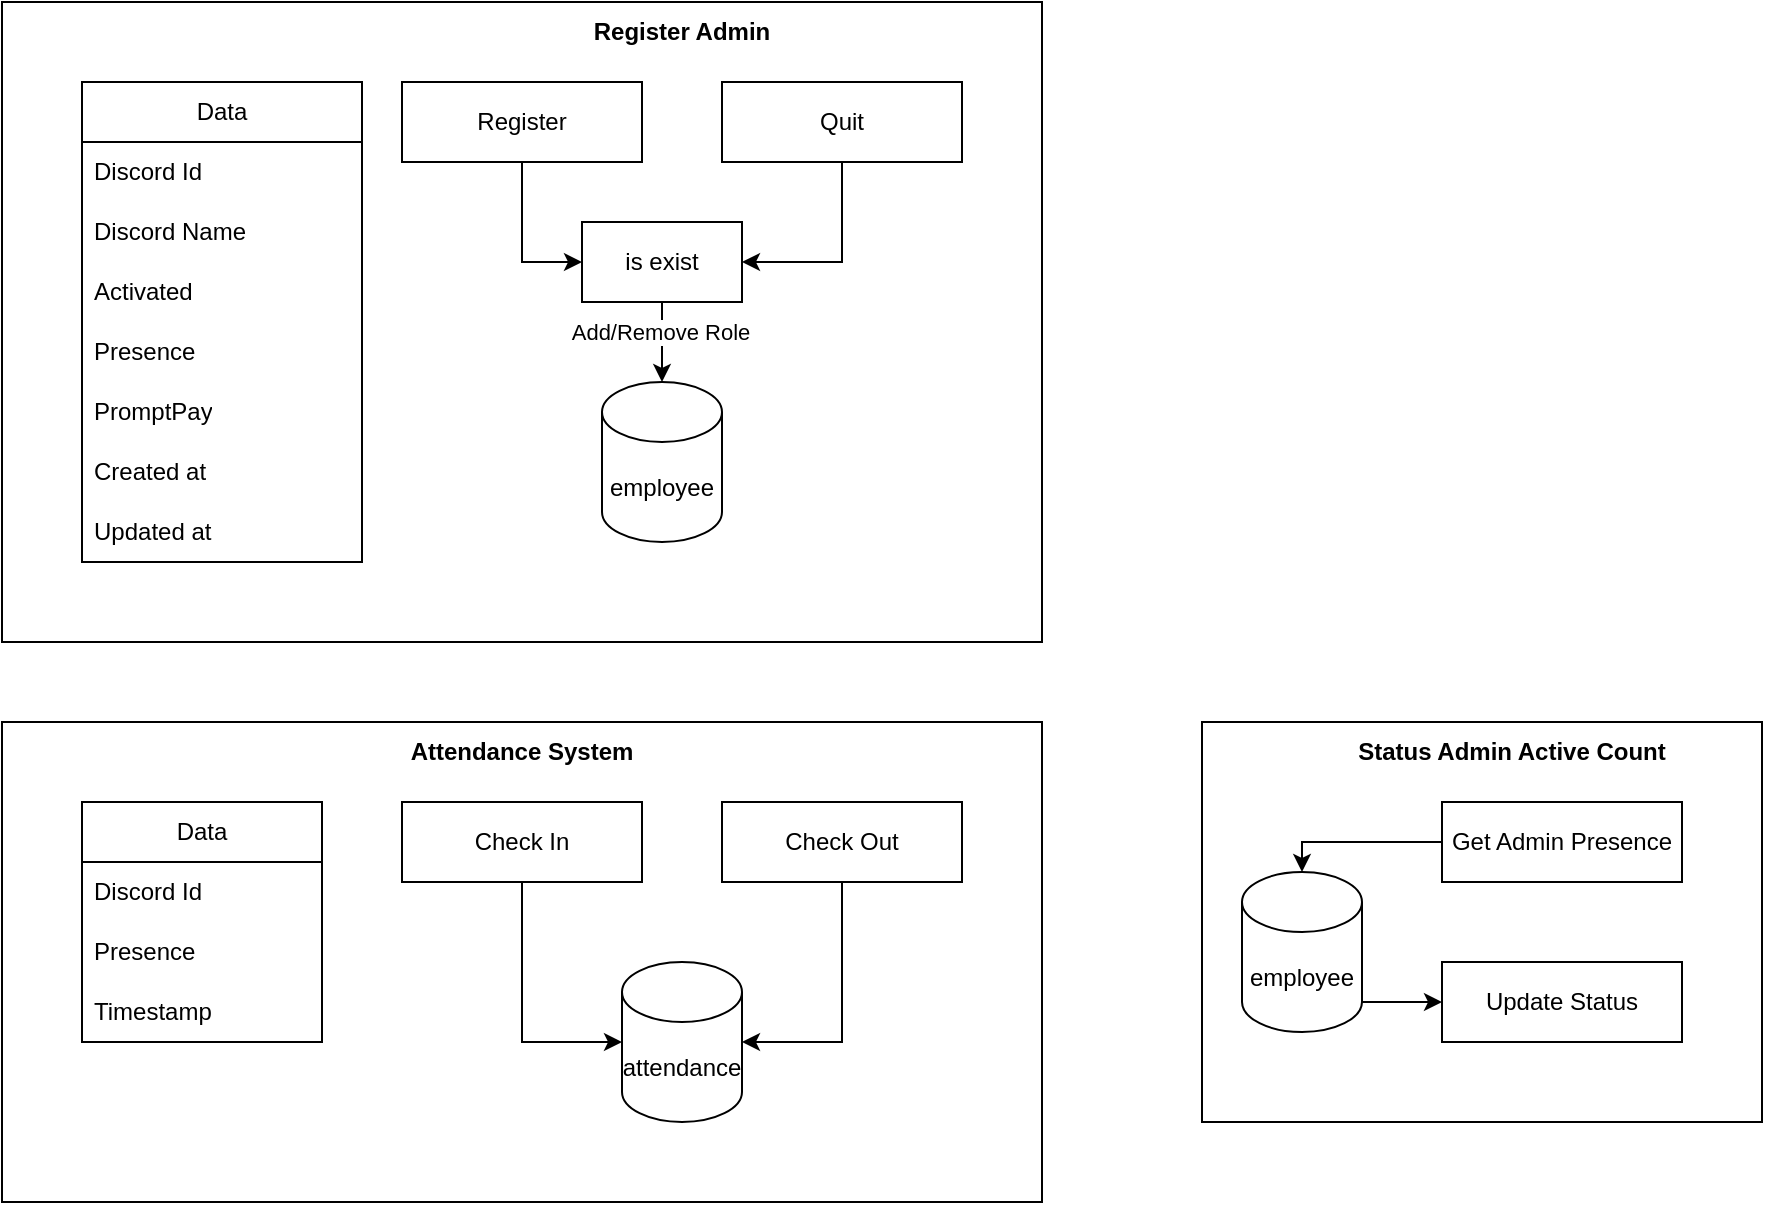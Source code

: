 <mxfile version="21.6.1" type="github">
  <diagram name="Page-1" id="9KkLvjiodTEFNLk0Eatf">
    <mxGraphModel dx="989" dy="546" grid="1" gridSize="10" guides="1" tooltips="1" connect="1" arrows="1" fold="1" page="1" pageScale="1" pageWidth="4000" pageHeight="4000" math="0" shadow="0">
      <root>
        <mxCell id="0" />
        <mxCell id="1" parent="0" />
        <mxCell id="krdi9cmxqK3arJJjNhzq-42" value="" style="rounded=0;whiteSpace=wrap;html=1;" vertex="1" parent="1">
          <mxGeometry x="80" y="80" width="520" height="320" as="geometry" />
        </mxCell>
        <mxCell id="krdi9cmxqK3arJJjNhzq-24" value="" style="rounded=0;whiteSpace=wrap;html=1;" vertex="1" parent="1">
          <mxGeometry x="680" y="440" width="280" height="200" as="geometry" />
        </mxCell>
        <mxCell id="krdi9cmxqK3arJJjNhzq-13" value="" style="rounded=0;whiteSpace=wrap;html=1;" vertex="1" parent="1">
          <mxGeometry x="80" y="440" width="520" height="240" as="geometry" />
        </mxCell>
        <mxCell id="krdi9cmxqK3arJJjNhzq-11" style="edgeStyle=orthogonalEdgeStyle;rounded=0;orthogonalLoop=1;jettySize=auto;html=1;entryX=0;entryY=0.5;entryDx=0;entryDy=0;entryPerimeter=0;" edge="1" parent="1" source="krdi9cmxqK3arJJjNhzq-1" target="krdi9cmxqK3arJJjNhzq-10">
          <mxGeometry relative="1" as="geometry" />
        </mxCell>
        <mxCell id="krdi9cmxqK3arJJjNhzq-1" value="Check In" style="rounded=0;whiteSpace=wrap;html=1;" vertex="1" parent="1">
          <mxGeometry x="280" y="480" width="120" height="40" as="geometry" />
        </mxCell>
        <mxCell id="krdi9cmxqK3arJJjNhzq-12" style="edgeStyle=orthogonalEdgeStyle;rounded=0;orthogonalLoop=1;jettySize=auto;html=1;entryX=1;entryY=0.5;entryDx=0;entryDy=0;entryPerimeter=0;" edge="1" parent="1" source="krdi9cmxqK3arJJjNhzq-3" target="krdi9cmxqK3arJJjNhzq-10">
          <mxGeometry relative="1" as="geometry" />
        </mxCell>
        <mxCell id="krdi9cmxqK3arJJjNhzq-3" value="Check Out" style="rounded=0;whiteSpace=wrap;html=1;" vertex="1" parent="1">
          <mxGeometry x="440" y="480" width="120" height="40" as="geometry" />
        </mxCell>
        <mxCell id="krdi9cmxqK3arJJjNhzq-5" value="Data" style="swimlane;fontStyle=0;childLayout=stackLayout;horizontal=1;startSize=30;horizontalStack=0;resizeParent=1;resizeParentMax=0;resizeLast=0;collapsible=1;marginBottom=0;whiteSpace=wrap;html=1;" vertex="1" parent="1">
          <mxGeometry x="120" y="480" width="120" height="120" as="geometry" />
        </mxCell>
        <mxCell id="krdi9cmxqK3arJJjNhzq-6" value="Discord Id" style="text;strokeColor=none;fillColor=none;align=left;verticalAlign=middle;spacingLeft=4;spacingRight=4;overflow=hidden;points=[[0,0.5],[1,0.5]];portConstraint=eastwest;rotatable=0;whiteSpace=wrap;html=1;" vertex="1" parent="krdi9cmxqK3arJJjNhzq-5">
          <mxGeometry y="30" width="120" height="30" as="geometry" />
        </mxCell>
        <mxCell id="krdi9cmxqK3arJJjNhzq-9" value="Presence" style="text;strokeColor=none;fillColor=none;align=left;verticalAlign=middle;spacingLeft=4;spacingRight=4;overflow=hidden;points=[[0,0.5],[1,0.5]];portConstraint=eastwest;rotatable=0;whiteSpace=wrap;html=1;" vertex="1" parent="krdi9cmxqK3arJJjNhzq-5">
          <mxGeometry y="60" width="120" height="30" as="geometry" />
        </mxCell>
        <mxCell id="krdi9cmxqK3arJJjNhzq-8" value="Timestamp" style="text;strokeColor=none;fillColor=none;align=left;verticalAlign=middle;spacingLeft=4;spacingRight=4;overflow=hidden;points=[[0,0.5],[1,0.5]];portConstraint=eastwest;rotatable=0;whiteSpace=wrap;html=1;" vertex="1" parent="krdi9cmxqK3arJJjNhzq-5">
          <mxGeometry y="90" width="120" height="30" as="geometry" />
        </mxCell>
        <mxCell id="krdi9cmxqK3arJJjNhzq-10" value="attendance" style="shape=cylinder3;whiteSpace=wrap;html=1;boundedLbl=1;backgroundOutline=1;size=15;" vertex="1" parent="1">
          <mxGeometry x="390" y="560" width="60" height="80" as="geometry" />
        </mxCell>
        <mxCell id="krdi9cmxqK3arJJjNhzq-14" value="&lt;b&gt;Attendance System&lt;/b&gt;" style="text;html=1;strokeColor=none;fillColor=none;align=center;verticalAlign=middle;whiteSpace=wrap;rounded=0;" vertex="1" parent="1">
          <mxGeometry x="280" y="440" width="120" height="30" as="geometry" />
        </mxCell>
        <mxCell id="krdi9cmxqK3arJJjNhzq-15" value="&lt;b&gt;Status Admin Active Count&lt;/b&gt;" style="text;html=1;strokeColor=none;fillColor=none;align=center;verticalAlign=middle;whiteSpace=wrap;rounded=0;" vertex="1" parent="1">
          <mxGeometry x="750" y="440" width="170" height="30" as="geometry" />
        </mxCell>
        <mxCell id="krdi9cmxqK3arJJjNhzq-21" style="edgeStyle=orthogonalEdgeStyle;rounded=0;orthogonalLoop=1;jettySize=auto;html=1;" edge="1" parent="1" source="krdi9cmxqK3arJJjNhzq-16" target="krdi9cmxqK3arJJjNhzq-17">
          <mxGeometry relative="1" as="geometry">
            <Array as="points">
              <mxPoint x="730" y="500" />
            </Array>
          </mxGeometry>
        </mxCell>
        <mxCell id="krdi9cmxqK3arJJjNhzq-16" value="Get Admin&amp;nbsp;Presence" style="rounded=0;whiteSpace=wrap;html=1;" vertex="1" parent="1">
          <mxGeometry x="800" y="480" width="120" height="40" as="geometry" />
        </mxCell>
        <mxCell id="krdi9cmxqK3arJJjNhzq-22" style="edgeStyle=orthogonalEdgeStyle;rounded=0;orthogonalLoop=1;jettySize=auto;html=1;exitX=1;exitY=1;exitDx=0;exitDy=-15;exitPerimeter=0;entryX=0;entryY=0.5;entryDx=0;entryDy=0;" edge="1" parent="1" source="krdi9cmxqK3arJJjNhzq-17" target="krdi9cmxqK3arJJjNhzq-19">
          <mxGeometry relative="1" as="geometry" />
        </mxCell>
        <mxCell id="krdi9cmxqK3arJJjNhzq-17" value="employee" style="shape=cylinder3;whiteSpace=wrap;html=1;boundedLbl=1;backgroundOutline=1;size=15;" vertex="1" parent="1">
          <mxGeometry x="700" y="515" width="60" height="80" as="geometry" />
        </mxCell>
        <mxCell id="krdi9cmxqK3arJJjNhzq-19" value="Update Status" style="rounded=0;whiteSpace=wrap;html=1;" vertex="1" parent="1">
          <mxGeometry x="800" y="560" width="120" height="40" as="geometry" />
        </mxCell>
        <mxCell id="krdi9cmxqK3arJJjNhzq-26" value="&lt;b&gt;Register Admin&lt;/b&gt;" style="text;html=1;strokeColor=none;fillColor=none;align=center;verticalAlign=middle;whiteSpace=wrap;rounded=0;" vertex="1" parent="1">
          <mxGeometry x="360" y="80" width="120" height="30" as="geometry" />
        </mxCell>
        <mxCell id="krdi9cmxqK3arJJjNhzq-44" style="edgeStyle=orthogonalEdgeStyle;rounded=0;orthogonalLoop=1;jettySize=auto;html=1;exitX=0.5;exitY=1;exitDx=0;exitDy=0;entryX=0;entryY=0.5;entryDx=0;entryDy=0;" edge="1" parent="1" source="krdi9cmxqK3arJJjNhzq-27" target="krdi9cmxqK3arJJjNhzq-43">
          <mxGeometry relative="1" as="geometry" />
        </mxCell>
        <mxCell id="krdi9cmxqK3arJJjNhzq-27" value="Register" style="rounded=0;whiteSpace=wrap;html=1;" vertex="1" parent="1">
          <mxGeometry x="280" y="120" width="120" height="40" as="geometry" />
        </mxCell>
        <mxCell id="krdi9cmxqK3arJJjNhzq-45" style="edgeStyle=orthogonalEdgeStyle;rounded=0;orthogonalLoop=1;jettySize=auto;html=1;entryX=1;entryY=0.5;entryDx=0;entryDy=0;" edge="1" parent="1" source="krdi9cmxqK3arJJjNhzq-28" target="krdi9cmxqK3arJJjNhzq-43">
          <mxGeometry relative="1" as="geometry" />
        </mxCell>
        <mxCell id="krdi9cmxqK3arJJjNhzq-28" value="Quit" style="rounded=0;whiteSpace=wrap;html=1;" vertex="1" parent="1">
          <mxGeometry x="440" y="120" width="120" height="40" as="geometry" />
        </mxCell>
        <mxCell id="krdi9cmxqK3arJJjNhzq-29" value="Data" style="swimlane;fontStyle=0;childLayout=stackLayout;horizontal=1;startSize=30;horizontalStack=0;resizeParent=1;resizeParentMax=0;resizeLast=0;collapsible=1;marginBottom=0;whiteSpace=wrap;html=1;" vertex="1" parent="1">
          <mxGeometry x="120" y="120" width="140" height="240" as="geometry" />
        </mxCell>
        <mxCell id="krdi9cmxqK3arJJjNhzq-30" value="Discord Id" style="text;strokeColor=none;fillColor=none;align=left;verticalAlign=middle;spacingLeft=4;spacingRight=4;overflow=hidden;points=[[0,0.5],[1,0.5]];portConstraint=eastwest;rotatable=0;whiteSpace=wrap;html=1;" vertex="1" parent="krdi9cmxqK3arJJjNhzq-29">
          <mxGeometry y="30" width="140" height="30" as="geometry" />
        </mxCell>
        <mxCell id="krdi9cmxqK3arJJjNhzq-31" value="Discord Name" style="text;strokeColor=none;fillColor=none;align=left;verticalAlign=middle;spacingLeft=4;spacingRight=4;overflow=hidden;points=[[0,0.5],[1,0.5]];portConstraint=eastwest;rotatable=0;whiteSpace=wrap;html=1;" vertex="1" parent="krdi9cmxqK3arJJjNhzq-29">
          <mxGeometry y="60" width="140" height="30" as="geometry" />
        </mxCell>
        <mxCell id="krdi9cmxqK3arJJjNhzq-34" value="Activated" style="text;strokeColor=none;fillColor=none;align=left;verticalAlign=middle;spacingLeft=4;spacingRight=4;overflow=hidden;points=[[0,0.5],[1,0.5]];portConstraint=eastwest;rotatable=0;whiteSpace=wrap;html=1;" vertex="1" parent="krdi9cmxqK3arJJjNhzq-29">
          <mxGeometry y="90" width="140" height="30" as="geometry" />
        </mxCell>
        <mxCell id="krdi9cmxqK3arJJjNhzq-41" value="Presence" style="text;strokeColor=none;fillColor=none;align=left;verticalAlign=middle;spacingLeft=4;spacingRight=4;overflow=hidden;points=[[0,0.5],[1,0.5]];portConstraint=eastwest;rotatable=0;whiteSpace=wrap;html=1;" vertex="1" parent="krdi9cmxqK3arJJjNhzq-29">
          <mxGeometry y="120" width="140" height="30" as="geometry" />
        </mxCell>
        <mxCell id="krdi9cmxqK3arJJjNhzq-49" value="PromptPay" style="text;strokeColor=none;fillColor=none;align=left;verticalAlign=middle;spacingLeft=4;spacingRight=4;overflow=hidden;points=[[0,0.5],[1,0.5]];portConstraint=eastwest;rotatable=0;whiteSpace=wrap;html=1;" vertex="1" parent="krdi9cmxqK3arJJjNhzq-29">
          <mxGeometry y="150" width="140" height="30" as="geometry" />
        </mxCell>
        <mxCell id="krdi9cmxqK3arJJjNhzq-32" value="Created at" style="text;strokeColor=none;fillColor=none;align=left;verticalAlign=middle;spacingLeft=4;spacingRight=4;overflow=hidden;points=[[0,0.5],[1,0.5]];portConstraint=eastwest;rotatable=0;whiteSpace=wrap;html=1;" vertex="1" parent="krdi9cmxqK3arJJjNhzq-29">
          <mxGeometry y="180" width="140" height="30" as="geometry" />
        </mxCell>
        <mxCell id="krdi9cmxqK3arJJjNhzq-33" value="Updated at" style="text;strokeColor=none;fillColor=none;align=left;verticalAlign=middle;spacingLeft=4;spacingRight=4;overflow=hidden;points=[[0,0.5],[1,0.5]];portConstraint=eastwest;rotatable=0;whiteSpace=wrap;html=1;" vertex="1" parent="krdi9cmxqK3arJJjNhzq-29">
          <mxGeometry y="210" width="140" height="30" as="geometry" />
        </mxCell>
        <mxCell id="krdi9cmxqK3arJJjNhzq-36" value="employee" style="shape=cylinder3;whiteSpace=wrap;html=1;boundedLbl=1;backgroundOutline=1;size=15;" vertex="1" parent="1">
          <mxGeometry x="380" y="270" width="60" height="80" as="geometry" />
        </mxCell>
        <mxCell id="krdi9cmxqK3arJJjNhzq-47" style="edgeStyle=orthogonalEdgeStyle;rounded=0;orthogonalLoop=1;jettySize=auto;html=1;exitX=0.5;exitY=1;exitDx=0;exitDy=0;entryX=0.5;entryY=0;entryDx=0;entryDy=0;entryPerimeter=0;" edge="1" parent="1" source="krdi9cmxqK3arJJjNhzq-43" target="krdi9cmxqK3arJJjNhzq-36">
          <mxGeometry relative="1" as="geometry" />
        </mxCell>
        <mxCell id="krdi9cmxqK3arJJjNhzq-48" value="Add/Remove Role" style="edgeLabel;html=1;align=center;verticalAlign=middle;resizable=0;points=[];" vertex="1" connectable="0" parent="krdi9cmxqK3arJJjNhzq-47">
          <mxGeometry x="-0.248" y="-1" relative="1" as="geometry">
            <mxPoint as="offset" />
          </mxGeometry>
        </mxCell>
        <mxCell id="krdi9cmxqK3arJJjNhzq-43" value="is exist" style="rounded=0;whiteSpace=wrap;html=1;" vertex="1" parent="1">
          <mxGeometry x="370" y="190" width="80" height="40" as="geometry" />
        </mxCell>
      </root>
    </mxGraphModel>
  </diagram>
</mxfile>
